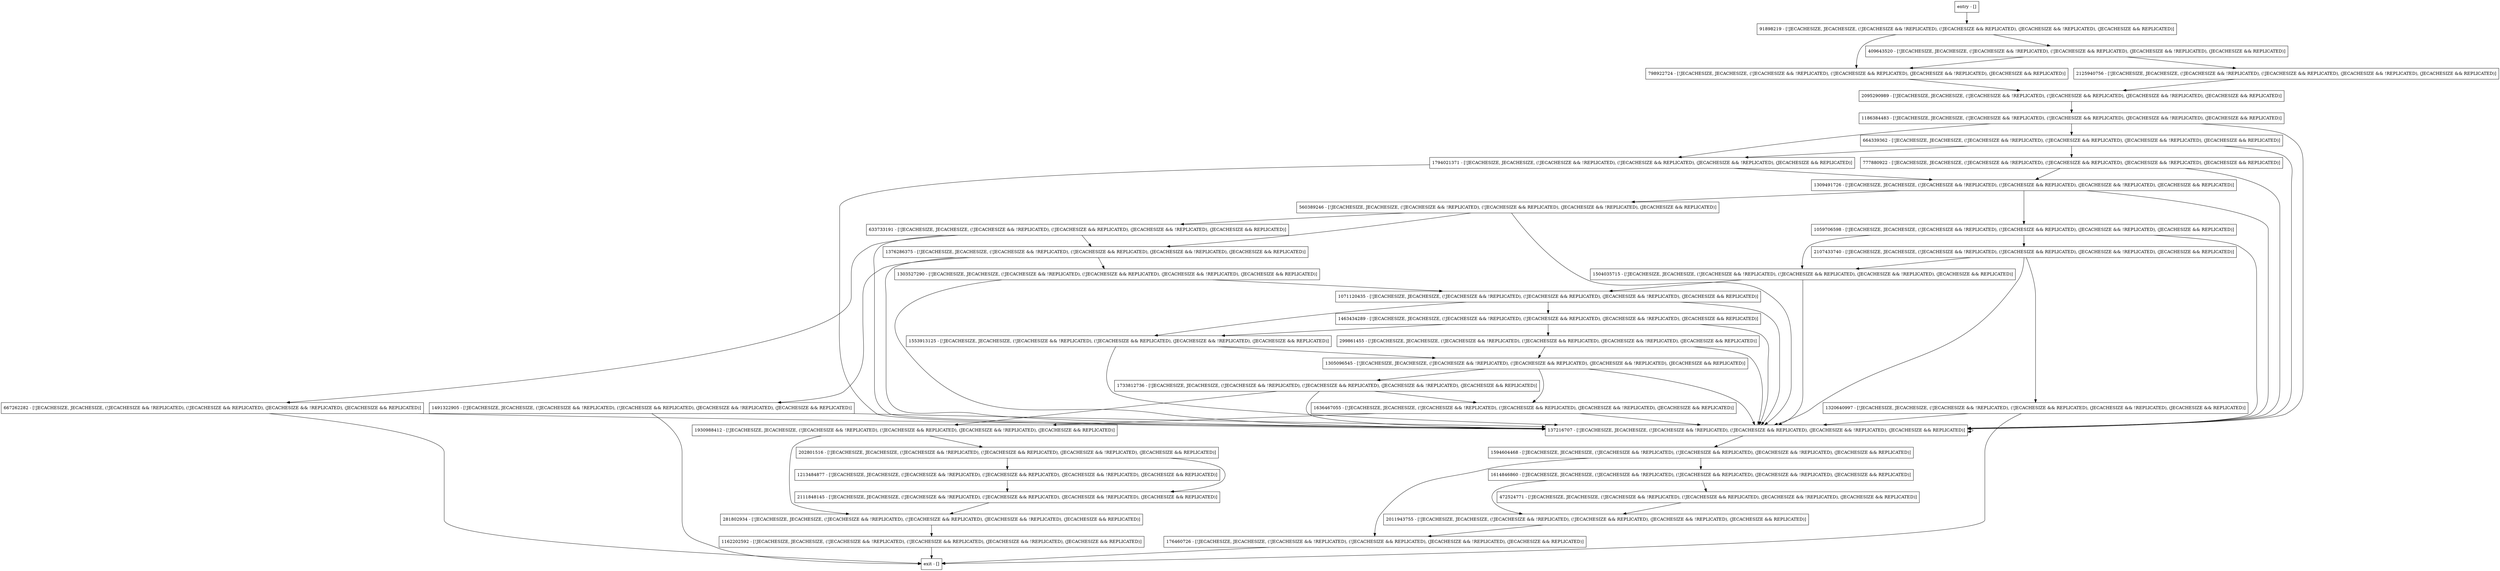 digraph setupDatabase {
node [shape=record];
1376286375 [label="1376286375 - [!JECACHESIZE, JECACHESIZE, (!JECACHESIZE && !REPLICATED), (!JECACHESIZE && REPLICATED), (JECACHESIZE && !REPLICATED), (JECACHESIZE && REPLICATED)]"];
472524771 [label="472524771 - [!JECACHESIZE, JECACHESIZE, (!JECACHESIZE && !REPLICATED), (!JECACHESIZE && REPLICATED), (JECACHESIZE && !REPLICATED), (JECACHESIZE && REPLICATED)]"];
633733191 [label="633733191 - [!JECACHESIZE, JECACHESIZE, (!JECACHESIZE && !REPLICATED), (!JECACHESIZE && REPLICATED), (JECACHESIZE && !REPLICATED), (JECACHESIZE && REPLICATED)]"];
1930988412 [label="1930988412 - [!JECACHESIZE, JECACHESIZE, (!JECACHESIZE && !REPLICATED), (!JECACHESIZE && REPLICATED), (JECACHESIZE && !REPLICATED), (JECACHESIZE && REPLICATED)]"];
1305096545 [label="1305096545 - [!JECACHESIZE, JECACHESIZE, (!JECACHESIZE && !REPLICATED), (!JECACHESIZE && REPLICATED), (JECACHESIZE && !REPLICATED), (JECACHESIZE && REPLICATED)]"];
176460726 [label="176460726 - [!JECACHESIZE, JECACHESIZE, (!JECACHESIZE && !REPLICATED), (!JECACHESIZE && REPLICATED), (JECACHESIZE && !REPLICATED), (JECACHESIZE && REPLICATED)]"];
664339362 [label="664339362 - [!JECACHESIZE, JECACHESIZE, (!JECACHESIZE && !REPLICATED), (!JECACHESIZE && REPLICATED), (JECACHESIZE && !REPLICATED), (JECACHESIZE && REPLICATED)]"];
1071120435 [label="1071120435 - [!JECACHESIZE, JECACHESIZE, (!JECACHESIZE && !REPLICATED), (!JECACHESIZE && REPLICATED), (JECACHESIZE && !REPLICATED), (JECACHESIZE && REPLICATED)]"];
2125940756 [label="2125940756 - [!JECACHESIZE, JECACHESIZE, (!JECACHESIZE && !REPLICATED), (!JECACHESIZE && REPLICATED), (JECACHESIZE && !REPLICATED), (JECACHESIZE && REPLICATED)]"];
1186384483 [label="1186384483 - [!JECACHESIZE, JECACHESIZE, (!JECACHESIZE && !REPLICATED), (!JECACHESIZE && REPLICATED), (JECACHESIZE && !REPLICATED), (JECACHESIZE && REPLICATED)]"];
137216707 [label="137216707 - [!JECACHESIZE, JECACHESIZE, (!JECACHESIZE && !REPLICATED), (!JECACHESIZE && REPLICATED), (JECACHESIZE && !REPLICATED), (JECACHESIZE && REPLICATED)]"];
1794021371 [label="1794021371 - [!JECACHESIZE, JECACHESIZE, (!JECACHESIZE && !REPLICATED), (!JECACHESIZE && REPLICATED), (JECACHESIZE && !REPLICATED), (JECACHESIZE && REPLICATED)]"];
1162202592 [label="1162202592 - [!JECACHESIZE, JECACHESIZE, (!JECACHESIZE && !REPLICATED), (!JECACHESIZE && REPLICATED), (JECACHESIZE && !REPLICATED), (JECACHESIZE && REPLICATED)]"];
1614846860 [label="1614846860 - [!JECACHESIZE, JECACHESIZE, (!JECACHESIZE && !REPLICATED), (!JECACHESIZE && REPLICATED), (JECACHESIZE && !REPLICATED), (JECACHESIZE && REPLICATED)]"];
560389246 [label="560389246 - [!JECACHESIZE, JECACHESIZE, (!JECACHESIZE && !REPLICATED), (!JECACHESIZE && REPLICATED), (JECACHESIZE && !REPLICATED), (JECACHESIZE && REPLICATED)]"];
798922724 [label="798922724 - [!JECACHESIZE, JECACHESIZE, (!JECACHESIZE && !REPLICATED), (!JECACHESIZE && REPLICATED), (JECACHESIZE && !REPLICATED), (JECACHESIZE && REPLICATED)]"];
777880922 [label="777880922 - [!JECACHESIZE, JECACHESIZE, (!JECACHESIZE && !REPLICATED), (!JECACHESIZE && REPLICATED), (JECACHESIZE && !REPLICATED), (JECACHESIZE && REPLICATED)]"];
2107433740 [label="2107433740 - [!JECACHESIZE, JECACHESIZE, (!JECACHESIZE && !REPLICATED), (!JECACHESIZE && REPLICATED), (JECACHESIZE && !REPLICATED), (JECACHESIZE && REPLICATED)]"];
1303527290 [label="1303527290 - [!JECACHESIZE, JECACHESIZE, (!JECACHESIZE && !REPLICATED), (!JECACHESIZE && REPLICATED), (JECACHESIZE && !REPLICATED), (JECACHESIZE && REPLICATED)]"];
1213484877 [label="1213484877 - [!JECACHESIZE, JECACHESIZE, (!JECACHESIZE && !REPLICATED), (!JECACHESIZE && REPLICATED), (JECACHESIZE && !REPLICATED), (JECACHESIZE && REPLICATED)]"];
409643520 [label="409643520 - [!JECACHESIZE, JECACHESIZE, (!JECACHESIZE && !REPLICATED), (!JECACHESIZE && REPLICATED), (JECACHESIZE && !REPLICATED), (JECACHESIZE && REPLICATED)]"];
1059706598 [label="1059706598 - [!JECACHESIZE, JECACHESIZE, (!JECACHESIZE && !REPLICATED), (!JECACHESIZE && REPLICATED), (JECACHESIZE && !REPLICATED), (JECACHESIZE && REPLICATED)]"];
1320640997 [label="1320640997 - [!JECACHESIZE, JECACHESIZE, (!JECACHESIZE && !REPLICATED), (!JECACHESIZE && REPLICATED), (JECACHESIZE && !REPLICATED), (JECACHESIZE && REPLICATED)]"];
1463434289 [label="1463434289 - [!JECACHESIZE, JECACHESIZE, (!JECACHESIZE && !REPLICATED), (!JECACHESIZE && REPLICATED), (JECACHESIZE && !REPLICATED), (JECACHESIZE && REPLICATED)]"];
2095290989 [label="2095290989 - [!JECACHESIZE, JECACHESIZE, (!JECACHESIZE && !REPLICATED), (!JECACHESIZE && REPLICATED), (JECACHESIZE && !REPLICATED), (JECACHESIZE && REPLICATED)]"];
202801516 [label="202801516 - [!JECACHESIZE, JECACHESIZE, (!JECACHESIZE && !REPLICATED), (!JECACHESIZE && REPLICATED), (JECACHESIZE && !REPLICATED), (JECACHESIZE && REPLICATED)]"];
2011943755 [label="2011943755 - [!JECACHESIZE, JECACHESIZE, (!JECACHESIZE && !REPLICATED), (!JECACHESIZE && REPLICATED), (JECACHESIZE && !REPLICATED), (JECACHESIZE && REPLICATED)]"];
1491322905 [label="1491322905 - [!JECACHESIZE, JECACHESIZE, (!JECACHESIZE && !REPLICATED), (!JECACHESIZE && REPLICATED), (JECACHESIZE && !REPLICATED), (JECACHESIZE && REPLICATED)]"];
299861455 [label="299861455 - [!JECACHESIZE, JECACHESIZE, (!JECACHESIZE && !REPLICATED), (!JECACHESIZE && REPLICATED), (JECACHESIZE && !REPLICATED), (JECACHESIZE && REPLICATED)]"];
entry [label="entry - []"];
exit [label="exit - []"];
1733812736 [label="1733812736 - [!JECACHESIZE, JECACHESIZE, (!JECACHESIZE && !REPLICATED), (!JECACHESIZE && REPLICATED), (JECACHESIZE && !REPLICATED), (JECACHESIZE && REPLICATED)]"];
1504035715 [label="1504035715 - [!JECACHESIZE, JECACHESIZE, (!JECACHESIZE && !REPLICATED), (!JECACHESIZE && REPLICATED), (JECACHESIZE && !REPLICATED), (JECACHESIZE && REPLICATED)]"];
281802934 [label="281802934 - [!JECACHESIZE, JECACHESIZE, (!JECACHESIZE && !REPLICATED), (!JECACHESIZE && REPLICATED), (JECACHESIZE && !REPLICATED), (JECACHESIZE && REPLICATED)]"];
2111848145 [label="2111848145 - [!JECACHESIZE, JECACHESIZE, (!JECACHESIZE && !REPLICATED), (!JECACHESIZE && REPLICATED), (JECACHESIZE && !REPLICATED), (JECACHESIZE && REPLICATED)]"];
1594604468 [label="1594604468 - [!JECACHESIZE, JECACHESIZE, (!JECACHESIZE && !REPLICATED), (!JECACHESIZE && REPLICATED), (JECACHESIZE && !REPLICATED), (JECACHESIZE && REPLICATED)]"];
1309491726 [label="1309491726 - [!JECACHESIZE, JECACHESIZE, (!JECACHESIZE && !REPLICATED), (!JECACHESIZE && REPLICATED), (JECACHESIZE && !REPLICATED), (JECACHESIZE && REPLICATED)]"];
91898219 [label="91898219 - [!JECACHESIZE, JECACHESIZE, (!JECACHESIZE && !REPLICATED), (!JECACHESIZE && REPLICATED), (JECACHESIZE && !REPLICATED), (JECACHESIZE && REPLICATED)]"];
1636467055 [label="1636467055 - [!JECACHESIZE, JECACHESIZE, (!JECACHESIZE && !REPLICATED), (!JECACHESIZE && REPLICATED), (JECACHESIZE && !REPLICATED), (JECACHESIZE && REPLICATED)]"];
667262282 [label="667262282 - [!JECACHESIZE, JECACHESIZE, (!JECACHESIZE && !REPLICATED), (!JECACHESIZE && REPLICATED), (JECACHESIZE && !REPLICATED), (JECACHESIZE && REPLICATED)]"];
1553913125 [label="1553913125 - [!JECACHESIZE, JECACHESIZE, (!JECACHESIZE && !REPLICATED), (!JECACHESIZE && REPLICATED), (JECACHESIZE && !REPLICATED), (JECACHESIZE && REPLICATED)]"];
entry;
exit;
1376286375 -> 1303527290;
1376286375 -> 137216707;
1376286375 -> 1491322905;
472524771 -> 2011943755;
633733191 -> 1376286375;
633733191 -> 137216707;
633733191 -> 667262282;
1930988412 -> 281802934;
1930988412 -> 202801516;
1305096545 -> 1733812736;
1305096545 -> 137216707;
1305096545 -> 1636467055;
176460726 -> exit;
664339362 -> 1794021371;
664339362 -> 777880922;
664339362 -> 137216707;
1071120435 -> 137216707;
1071120435 -> 1463434289;
1071120435 -> 1553913125;
2125940756 -> 2095290989;
1186384483 -> 1794021371;
1186384483 -> 137216707;
1186384483 -> 664339362;
137216707 -> 137216707;
137216707 -> 1594604468;
1794021371 -> 137216707;
1794021371 -> 1309491726;
1162202592 -> exit;
1614846860 -> 472524771;
1614846860 -> 2011943755;
560389246 -> 1376286375;
560389246 -> 633733191;
560389246 -> 137216707;
798922724 -> 2095290989;
777880922 -> 137216707;
777880922 -> 1309491726;
2107433740 -> 137216707;
2107433740 -> 1504035715;
2107433740 -> 1320640997;
1303527290 -> 137216707;
1303527290 -> 1071120435;
1213484877 -> 2111848145;
409643520 -> 798922724;
409643520 -> 2125940756;
1059706598 -> 2107433740;
1059706598 -> 137216707;
1059706598 -> 1504035715;
1320640997 -> exit;
1320640997 -> 137216707;
1463434289 -> 299861455;
1463434289 -> 137216707;
1463434289 -> 1553913125;
2095290989 -> 1186384483;
202801516 -> 1213484877;
202801516 -> 2111848145;
2011943755 -> 176460726;
1491322905 -> exit;
1491322905 -> 137216707;
299861455 -> 137216707;
299861455 -> 1305096545;
entry -> 91898219;
1733812736 -> 137216707;
1733812736 -> 1930988412;
1733812736 -> 1636467055;
1504035715 -> 137216707;
1504035715 -> 1071120435;
281802934 -> 1162202592;
2111848145 -> 281802934;
1594604468 -> 1614846860;
1594604468 -> 176460726;
1309491726 -> 560389246;
1309491726 -> 137216707;
1309491726 -> 1059706598;
91898219 -> 798922724;
91898219 -> 409643520;
1636467055 -> 137216707;
1636467055 -> 1930988412;
667262282 -> exit;
667262282 -> 137216707;
1553913125 -> 137216707;
1553913125 -> 1305096545;
}
